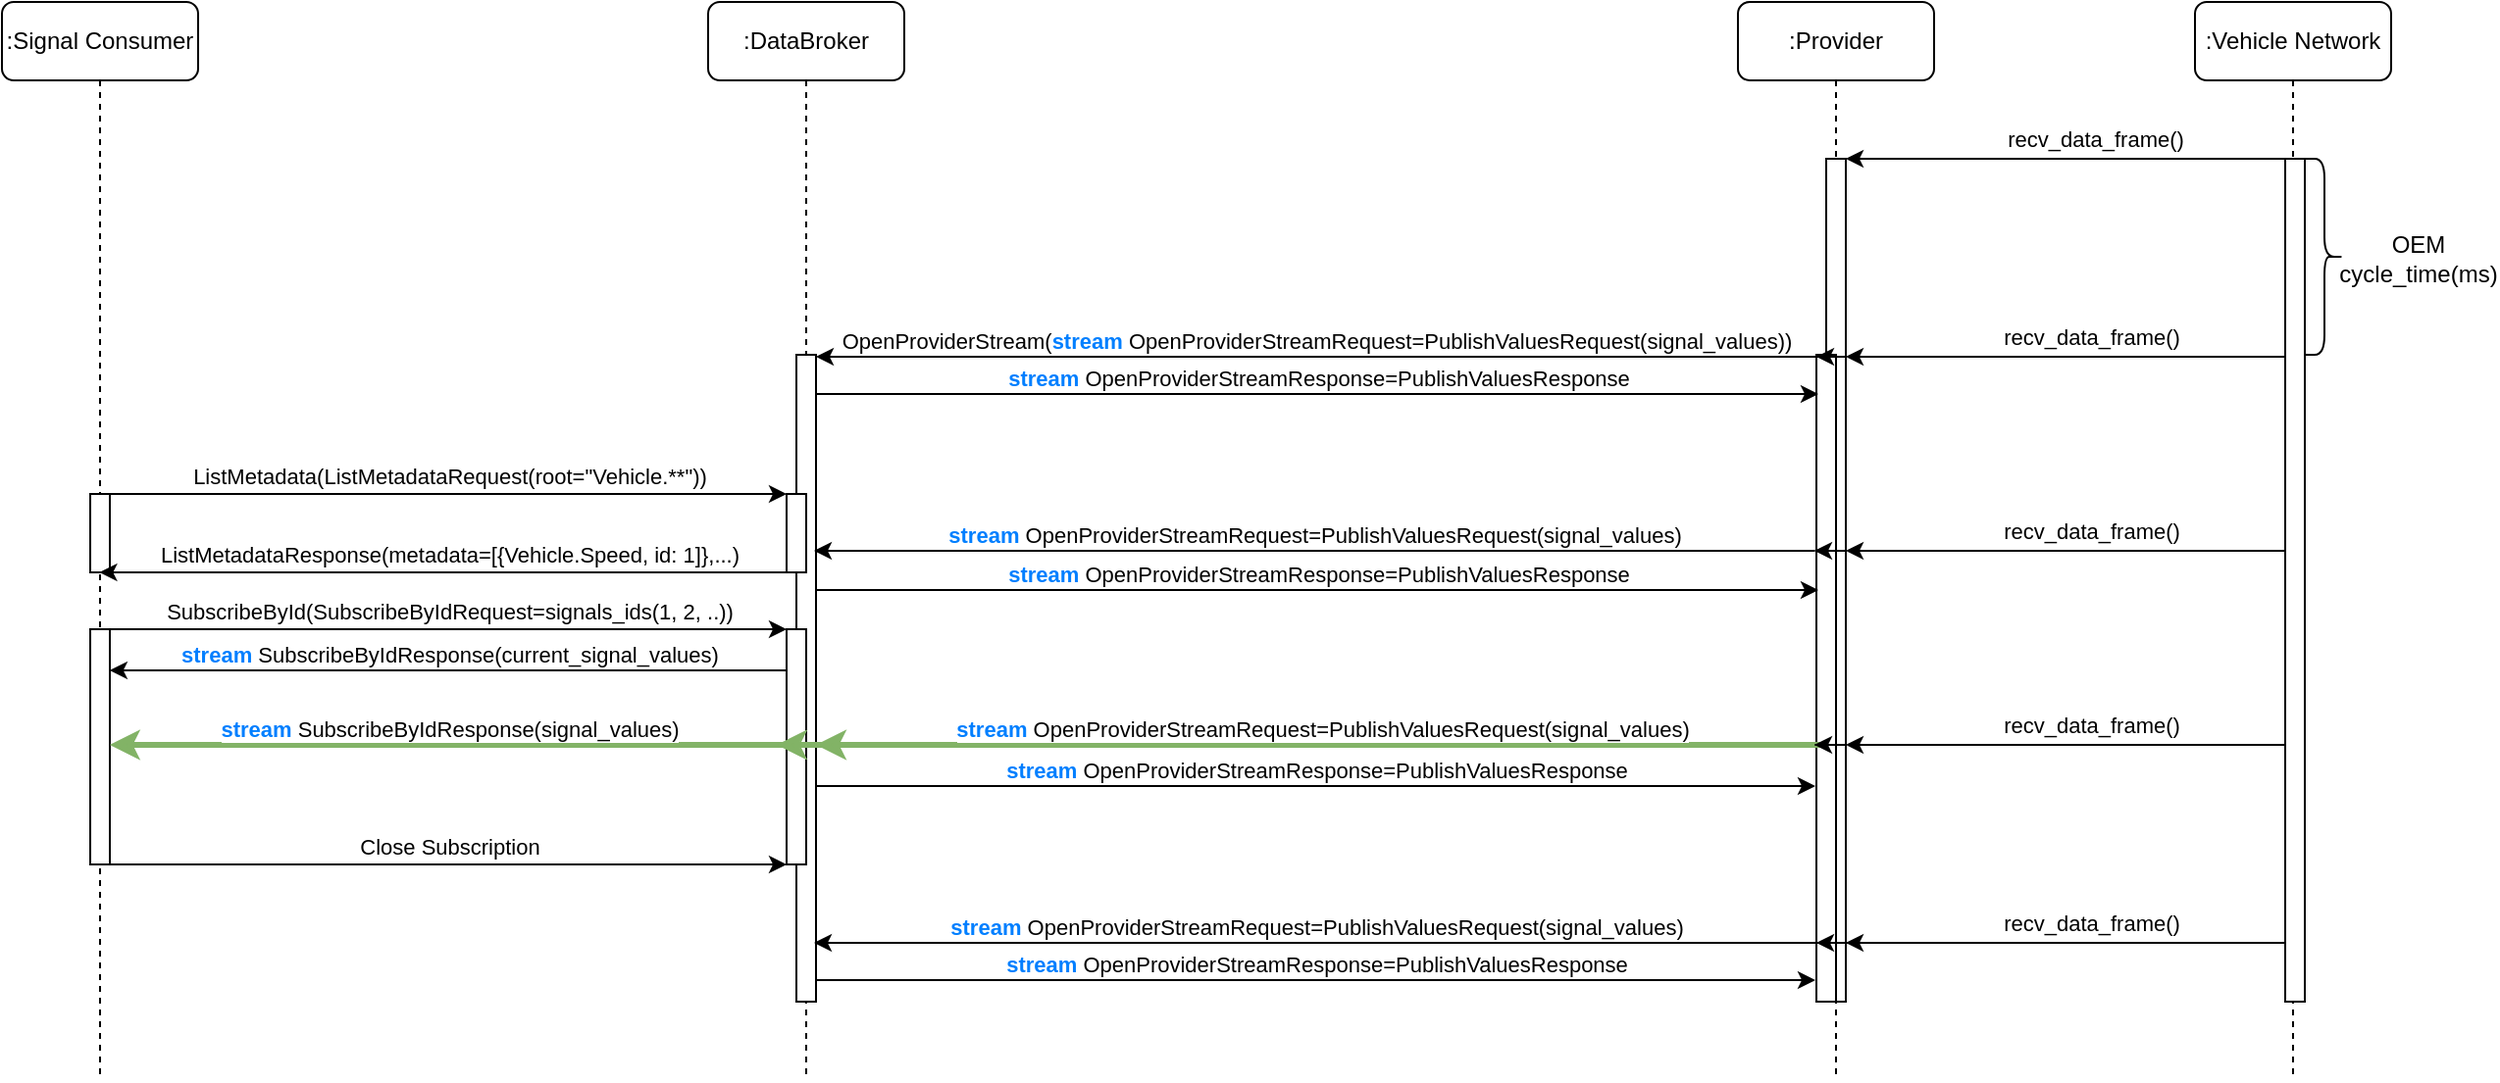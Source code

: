 <mxfile>
    <diagram name="Seite-1" id="DjCrLJOEe4nHxTjUXNSd">
        <mxGraphModel dx="1749" dy="956" grid="1" gridSize="10" guides="1" tooltips="1" connect="1" arrows="1" fold="1" page="1" pageScale="1" pageWidth="827" pageHeight="1169" math="0" shadow="0">
            <root>
                <mxCell id="0"/>
                <mxCell id="1" parent="0"/>
                <mxCell id="sU0O0qOnpkfrYUOIyIDh-27" value=":DataBroker" style="shape=umlLifeline;perimeter=lifelinePerimeter;whiteSpace=wrap;html=1;container=1;collapsible=0;recursiveResize=0;outlineConnect=0;rounded=1;" parent="1" vertex="1">
                    <mxGeometry x="360" y="40" width="100" height="550" as="geometry"/>
                </mxCell>
                <mxCell id="56O69Gt65AHP2GdqeosO-17" value="" style="html=1;points=[[0,0,0,0,5],[0,1,0,0,-5],[1,0,0,0,5],[1,1,0,0,-5]];perimeter=orthogonalPerimeter;outlineConnect=0;targetShapes=umlLifeline;portConstraint=eastwest;newEdgeStyle={&quot;curved&quot;:0,&quot;rounded&quot;:0};" parent="sU0O0qOnpkfrYUOIyIDh-27" vertex="1">
                    <mxGeometry x="45" y="180" width="10" height="330" as="geometry"/>
                </mxCell>
                <mxCell id="56O69Gt65AHP2GdqeosO-10" value="" style="html=1;points=[[0,0,0,0,5],[0,1,0,0,-5],[1,0,0,0,5],[1,1,0,0,-5]];perimeter=orthogonalPerimeter;outlineConnect=0;targetShapes=umlLifeline;portConstraint=eastwest;newEdgeStyle={&quot;curved&quot;:0,&quot;rounded&quot;:0};" parent="sU0O0qOnpkfrYUOIyIDh-27" vertex="1">
                    <mxGeometry x="40" y="251" width="10" height="40" as="geometry"/>
                </mxCell>
                <mxCell id="56O69Gt65AHP2GdqeosO-33" value="" style="html=1;points=[[0,0,0,0,5],[0,1,0,0,-5],[1,0,0,0,5],[1,1,0,0,-5]];perimeter=orthogonalPerimeter;outlineConnect=0;targetShapes=umlLifeline;portConstraint=eastwest;newEdgeStyle={&quot;curved&quot;:0,&quot;rounded&quot;:0};" parent="sU0O0qOnpkfrYUOIyIDh-27" vertex="1">
                    <mxGeometry x="40" y="320" width="10" height="120" as="geometry"/>
                </mxCell>
                <mxCell id="sU0O0qOnpkfrYUOIyIDh-33" value=":Signal Consumer" style="shape=umlLifeline;perimeter=lifelinePerimeter;whiteSpace=wrap;html=1;container=1;collapsible=0;recursiveResize=0;outlineConnect=0;rounded=1;" parent="1" vertex="1">
                    <mxGeometry y="40" width="100" height="550" as="geometry"/>
                </mxCell>
                <mxCell id="56O69Gt65AHP2GdqeosO-4" value="" style="html=1;points=[[0,0,0,0,5],[0,1,0,0,-5],[1,0,0,0,5],[1,1,0,0,-5]];perimeter=orthogonalPerimeter;outlineConnect=0;targetShapes=umlLifeline;portConstraint=eastwest;newEdgeStyle={&quot;curved&quot;:0,&quot;rounded&quot;:0};" parent="sU0O0qOnpkfrYUOIyIDh-33" vertex="1">
                    <mxGeometry x="45" y="251" width="10" height="40" as="geometry"/>
                </mxCell>
                <mxCell id="56O69Gt65AHP2GdqeosO-28" value="" style="html=1;points=[[0,0,0,0,5],[0,1,0,0,-5],[1,0,0,0,5],[1,1,0,0,-5]];perimeter=orthogonalPerimeter;outlineConnect=0;targetShapes=umlLifeline;portConstraint=eastwest;newEdgeStyle={&quot;curved&quot;:0,&quot;rounded&quot;:0};" parent="sU0O0qOnpkfrYUOIyIDh-33" vertex="1">
                    <mxGeometry x="45" y="320" width="10" height="120" as="geometry"/>
                </mxCell>
                <mxCell id="56O69Gt65AHP2GdqeosO-29" value="" style="endArrow=classic;html=1;rounded=0;" parent="sU0O0qOnpkfrYUOIyIDh-33" edge="1" target="56O69Gt65AHP2GdqeosO-33">
                    <mxGeometry relative="1" as="geometry">
                        <mxPoint x="55" y="320" as="sourcePoint"/>
                        <mxPoint x="395" y="320" as="targetPoint"/>
                    </mxGeometry>
                </mxCell>
                <mxCell id="56O69Gt65AHP2GdqeosO-30" value="SubscribeById(SubscribeByIdRequest=signals_ids(1, 2, ..))" style="edgeLabel;resizable=0;html=1;;align=center;verticalAlign=middle;" parent="56O69Gt65AHP2GdqeosO-29" connectable="0" vertex="1">
                    <mxGeometry relative="1" as="geometry">
                        <mxPoint y="-9" as="offset"/>
                    </mxGeometry>
                </mxCell>
                <mxCell id="sU0O0qOnpkfrYUOIyIDh-39" value=":Provider" style="shape=umlLifeline;perimeter=lifelinePerimeter;whiteSpace=wrap;html=1;container=1;collapsible=0;recursiveResize=0;outlineConnect=0;rounded=1;" parent="1" vertex="1">
                    <mxGeometry x="885" y="40" width="100" height="550" as="geometry"/>
                </mxCell>
                <mxCell id="56O69Gt65AHP2GdqeosO-8" value="" style="html=1;points=[[0,0,0,0,5],[0,1,0,0,-5],[1,0,0,0,5],[1,1,0,0,-5]];perimeter=orthogonalPerimeter;outlineConnect=0;targetShapes=umlLifeline;portConstraint=eastwest;newEdgeStyle={&quot;curved&quot;:0,&quot;rounded&quot;:0};" parent="sU0O0qOnpkfrYUOIyIDh-39" vertex="1">
                    <mxGeometry x="45" y="80" width="10" height="430" as="geometry"/>
                </mxCell>
                <mxCell id="56O69Gt65AHP2GdqeosO-18" value="" style="html=1;points=[[0,0,0,0,5],[0,1,0,0,-5],[1,0,0,0,5],[1,1,0,0,-5]];perimeter=orthogonalPerimeter;outlineConnect=0;targetShapes=umlLifeline;portConstraint=eastwest;newEdgeStyle={&quot;curved&quot;:0,&quot;rounded&quot;:0};" parent="sU0O0qOnpkfrYUOIyIDh-39" vertex="1">
                    <mxGeometry x="40" y="180" width="10" height="330" as="geometry"/>
                </mxCell>
                <mxCell id="F12XuqrCXp2MlrNHf4EK-3" value="" style="endArrow=classic;html=1;rounded=0;" parent="sU0O0qOnpkfrYUOIyIDh-39" edge="1">
                    <mxGeometry relative="1" as="geometry">
                        <mxPoint x="279" y="280" as="sourcePoint"/>
                        <mxPoint x="55" y="280" as="targetPoint"/>
                    </mxGeometry>
                </mxCell>
                <mxCell id="F12XuqrCXp2MlrNHf4EK-4" value="recv_data_frame()" style="edgeLabel;resizable=0;html=1;;align=center;verticalAlign=middle;" parent="F12XuqrCXp2MlrNHf4EK-3" connectable="0" vertex="1">
                    <mxGeometry relative="1" as="geometry">
                        <mxPoint x="13" y="-10" as="offset"/>
                    </mxGeometry>
                </mxCell>
                <mxCell id="F12XuqrCXp2MlrNHf4EK-5" value="" style="endArrow=classic;html=1;rounded=0;" parent="sU0O0qOnpkfrYUOIyIDh-39" edge="1">
                    <mxGeometry relative="1" as="geometry">
                        <mxPoint x="279" y="379" as="sourcePoint"/>
                        <mxPoint x="55" y="379" as="targetPoint"/>
                    </mxGeometry>
                </mxCell>
                <mxCell id="F12XuqrCXp2MlrNHf4EK-6" value="recv_data_frame()" style="edgeLabel;resizable=0;html=1;;align=center;verticalAlign=middle;" parent="F12XuqrCXp2MlrNHf4EK-5" connectable="0" vertex="1">
                    <mxGeometry relative="1" as="geometry">
                        <mxPoint x="13" y="-10" as="offset"/>
                    </mxGeometry>
                </mxCell>
                <mxCell id="F12XuqrCXp2MlrNHf4EK-11" value="" style="endArrow=classic;html=1;rounded=0;" parent="sU0O0qOnpkfrYUOIyIDh-39" edge="1">
                    <mxGeometry width="50" height="50" relative="1" as="geometry">
                        <mxPoint x="40.222" y="181" as="sourcePoint"/>
                        <mxPoint x="40.0" y="181" as="targetPoint"/>
                        <Array as="points">
                            <mxPoint x="55" y="181"/>
                        </Array>
                    </mxGeometry>
                </mxCell>
                <mxCell id="56O69Gt65AHP2GdqeosO-2" value=":Vehicle Network" style="shape=umlLifeline;perimeter=lifelinePerimeter;whiteSpace=wrap;html=1;container=1;collapsible=0;recursiveResize=0;outlineConnect=0;rounded=1;" parent="1" vertex="1">
                    <mxGeometry x="1118" y="40" width="100" height="550" as="geometry"/>
                </mxCell>
                <mxCell id="56O69Gt65AHP2GdqeosO-5" value="" style="html=1;points=[[0,0,0,0,5],[0,1,0,0,-5],[1,0,0,0,5],[1,1,0,0,-5]];perimeter=orthogonalPerimeter;outlineConnect=0;targetShapes=umlLifeline;portConstraint=eastwest;newEdgeStyle={&quot;curved&quot;:0,&quot;rounded&quot;:0};" parent="56O69Gt65AHP2GdqeosO-2" vertex="1">
                    <mxGeometry x="46" y="80" width="10" height="430" as="geometry"/>
                </mxCell>
                <mxCell id="5" value="" style="shape=curlyBracket;whiteSpace=wrap;html=1;rounded=1;flipH=1;labelPosition=right;verticalLabelPosition=middle;align=left;verticalAlign=middle;" parent="56O69Gt65AHP2GdqeosO-2" vertex="1">
                    <mxGeometry x="56" y="80" width="20" height="100" as="geometry"/>
                </mxCell>
                <mxCell id="56O69Gt65AHP2GdqeosO-14" value="" style="endArrow=classic;html=1;rounded=0;" parent="1" edge="1">
                    <mxGeometry relative="1" as="geometry">
                        <mxPoint x="405" y="331" as="sourcePoint"/>
                        <mxPoint x="49.7" y="331" as="targetPoint"/>
                    </mxGeometry>
                </mxCell>
                <mxCell id="56O69Gt65AHP2GdqeosO-15" value="ListMetadataResponse(metadata=[{Vehicle.Speed, id: 1]},...)" style="edgeLabel;resizable=0;html=1;;align=center;verticalAlign=middle;" parent="56O69Gt65AHP2GdqeosO-14" connectable="0" vertex="1">
                    <mxGeometry relative="1" as="geometry">
                        <mxPoint y="-9" as="offset"/>
                    </mxGeometry>
                </mxCell>
                <mxCell id="56O69Gt65AHP2GdqeosO-12" value="" style="endArrow=classic;html=1;rounded=0;" parent="1" edge="1">
                    <mxGeometry relative="1" as="geometry">
                        <mxPoint x="55" y="291.0" as="sourcePoint"/>
                        <mxPoint x="400" y="291" as="targetPoint"/>
                    </mxGeometry>
                </mxCell>
                <mxCell id="56O69Gt65AHP2GdqeosO-13" value="ListMetadata(ListMetadataRequest(root=&quot;Vehicle.**&quot;))" style="edgeLabel;resizable=0;html=1;;align=center;verticalAlign=middle;" parent="56O69Gt65AHP2GdqeosO-12" connectable="0" vertex="1">
                    <mxGeometry relative="1" as="geometry">
                        <mxPoint y="-9" as="offset"/>
                    </mxGeometry>
                </mxCell>
                <mxCell id="56O69Gt65AHP2GdqeosO-24" value="" style="endArrow=classic;html=1;rounded=0;" parent="1" edge="1">
                    <mxGeometry relative="1" as="geometry">
                        <mxPoint x="925" y="221" as="sourcePoint"/>
                        <mxPoint x="415" y="221" as="targetPoint"/>
                    </mxGeometry>
                </mxCell>
                <mxCell id="56O69Gt65AHP2GdqeosO-25" value="OpenProviderStream(&lt;b&gt;&lt;font color=&quot;#007fff&quot;&gt;stream&lt;/font&gt;&lt;/b&gt;&amp;nbsp;OpenProviderStreamRequest=PublishValuesRequest(signal_values))" style="edgeLabel;resizable=0;html=1;;align=center;verticalAlign=middle;" parent="56O69Gt65AHP2GdqeosO-24" connectable="0" vertex="1">
                    <mxGeometry relative="1" as="geometry">
                        <mxPoint y="-8" as="offset"/>
                    </mxGeometry>
                </mxCell>
                <mxCell id="56O69Gt65AHP2GdqeosO-26" value="" style="endArrow=classic;html=1;rounded=0;" parent="1" edge="1">
                    <mxGeometry relative="1" as="geometry">
                        <mxPoint x="415" y="240" as="sourcePoint"/>
                        <mxPoint x="926" y="240" as="targetPoint"/>
                    </mxGeometry>
                </mxCell>
                <mxCell id="56O69Gt65AHP2GdqeosO-27" value="&lt;b&gt;&lt;font color=&quot;#007fff&quot;&gt;stream&lt;/font&gt;&lt;/b&gt;&amp;nbsp;OpenProviderStreamResponse=PublishValuesResponse" style="edgeLabel;resizable=0;html=1;;align=center;verticalAlign=middle;" parent="56O69Gt65AHP2GdqeosO-26" connectable="0" vertex="1">
                    <mxGeometry relative="1" as="geometry">
                        <mxPoint y="-8" as="offset"/>
                    </mxGeometry>
                </mxCell>
                <mxCell id="56O69Gt65AHP2GdqeosO-31" value="" style="endArrow=classic;html=1;rounded=0;fillColor=#d5e8d4;gradientColor=#97d077;strokeColor=#82b366;strokeWidth=3;" parent="1" edge="1">
                    <mxGeometry relative="1" as="geometry">
                        <mxPoint x="400" y="419" as="sourcePoint"/>
                        <mxPoint x="54.929" y="419" as="targetPoint"/>
                    </mxGeometry>
                </mxCell>
                <mxCell id="56O69Gt65AHP2GdqeosO-32" value="&lt;b&gt;&lt;font color=&quot;#007fff&quot;&gt;stream&lt;/font&gt;&lt;/b&gt; SubscribeByIdResponse(signal_values)" style="edgeLabel;resizable=0;html=1;;align=center;verticalAlign=middle;" parent="56O69Gt65AHP2GdqeosO-31" connectable="0" vertex="1">
                    <mxGeometry relative="1" as="geometry">
                        <mxPoint y="-8" as="offset"/>
                    </mxGeometry>
                </mxCell>
                <mxCell id="56O69Gt65AHP2GdqeosO-34" value="" style="endArrow=classic;html=1;rounded=0;" parent="1" edge="1" target="56O69Gt65AHP2GdqeosO-33">
                    <mxGeometry relative="1" as="geometry">
                        <mxPoint x="55" y="480" as="sourcePoint"/>
                        <mxPoint x="395" y="480" as="targetPoint"/>
                    </mxGeometry>
                </mxCell>
                <mxCell id="56O69Gt65AHP2GdqeosO-35" value="Close Subscription" style="edgeLabel;resizable=0;html=1;;align=center;verticalAlign=middle;" parent="56O69Gt65AHP2GdqeosO-34" connectable="0" vertex="1">
                    <mxGeometry relative="1" as="geometry">
                        <mxPoint y="-9" as="offset"/>
                    </mxGeometry>
                </mxCell>
                <mxCell id="56O69Gt65AHP2GdqeosO-36" value="" style="endArrow=classic;html=1;rounded=0;" parent="1" source="56O69Gt65AHP2GdqeosO-2" edge="1">
                    <mxGeometry relative="1" as="geometry">
                        <mxPoint x="1090" y="120" as="sourcePoint"/>
                        <mxPoint x="940" y="120" as="targetPoint"/>
                    </mxGeometry>
                </mxCell>
                <mxCell id="56O69Gt65AHP2GdqeosO-37" value="recv_data_frame()" style="edgeLabel;resizable=0;html=1;;align=center;verticalAlign=middle;" parent="56O69Gt65AHP2GdqeosO-36" connectable="0" vertex="1">
                    <mxGeometry relative="1" as="geometry">
                        <mxPoint x="13" y="-10" as="offset"/>
                    </mxGeometry>
                </mxCell>
                <mxCell id="56O69Gt65AHP2GdqeosO-38" value="" style="endArrow=classic;html=1;rounded=0;" parent="1" edge="1">
                    <mxGeometry relative="1" as="geometry">
                        <mxPoint x="924" y="320" as="sourcePoint"/>
                        <mxPoint x="414" y="320" as="targetPoint"/>
                    </mxGeometry>
                </mxCell>
                <mxCell id="56O69Gt65AHP2GdqeosO-39" value="&lt;b&gt;&lt;font color=&quot;#007fff&quot;&gt;stream&lt;/font&gt;&lt;/b&gt;&amp;nbsp;OpenProviderStreamRequest=PublishValuesRequest(signal_values)" style="edgeLabel;resizable=0;html=1;;align=center;verticalAlign=middle;" parent="56O69Gt65AHP2GdqeosO-38" connectable="0" vertex="1">
                    <mxGeometry relative="1" as="geometry">
                        <mxPoint y="-8" as="offset"/>
                    </mxGeometry>
                </mxCell>
                <mxCell id="56O69Gt65AHP2GdqeosO-40" value="" style="endArrow=classic;html=1;rounded=0;" parent="1" edge="1">
                    <mxGeometry relative="1" as="geometry">
                        <mxPoint x="415" y="340" as="sourcePoint"/>
                        <mxPoint x="926" y="340" as="targetPoint"/>
                    </mxGeometry>
                </mxCell>
                <mxCell id="56O69Gt65AHP2GdqeosO-41" value="&lt;b&gt;&lt;font color=&quot;#007fff&quot;&gt;stream&lt;/font&gt;&lt;/b&gt;&amp;nbsp;OpenProviderStreamResponse=PublishValuesResponse" style="edgeLabel;resizable=0;html=1;;align=center;verticalAlign=middle;" parent="56O69Gt65AHP2GdqeosO-40" connectable="0" vertex="1">
                    <mxGeometry relative="1" as="geometry">
                        <mxPoint y="-8" as="offset"/>
                    </mxGeometry>
                </mxCell>
                <mxCell id="56O69Gt65AHP2GdqeosO-42" value="" style="endArrow=classic;html=1;rounded=0;" parent="1" edge="1">
                    <mxGeometry relative="1" as="geometry">
                        <mxPoint x="415.0" y="440" as="sourcePoint"/>
                        <mxPoint x="924.5" y="440" as="targetPoint"/>
                    </mxGeometry>
                </mxCell>
                <mxCell id="56O69Gt65AHP2GdqeosO-43" value="&lt;b&gt;&lt;font color=&quot;#007fff&quot;&gt;stream&lt;/font&gt;&lt;/b&gt;&amp;nbsp;OpenProviderStreamResponse=PublishValuesResponse" style="edgeLabel;resizable=0;html=1;;align=center;verticalAlign=middle;" parent="56O69Gt65AHP2GdqeosO-42" connectable="0" vertex="1">
                    <mxGeometry relative="1" as="geometry">
                        <mxPoint y="-8" as="offset"/>
                    </mxGeometry>
                </mxCell>
                <mxCell id="56O69Gt65AHP2GdqeosO-44" value="" style="endArrow=classic;html=1;rounded=0;fontColor=default;labelBackgroundColor=default;fontStyle=0;strokeColor=#82b366;curved=0;fillColor=#d5e8d4;gradientColor=#97d077;strokeWidth=3;" parent="1" edge="1">
                    <mxGeometry relative="1" as="geometry">
                        <mxPoint x="930" y="419" as="sourcePoint"/>
                        <mxPoint x="415" y="419" as="targetPoint"/>
                    </mxGeometry>
                </mxCell>
                <mxCell id="56O69Gt65AHP2GdqeosO-45" value="&lt;b&gt;&lt;font color=&quot;#007fff&quot;&gt;stream&lt;/font&gt;&lt;/b&gt;&amp;nbsp;OpenProviderStreamRequest=PublishValuesRequest(signal_values)" style="edgeLabel;resizable=0;html=1;;align=center;verticalAlign=middle;" parent="56O69Gt65AHP2GdqeosO-44" connectable="0" vertex="1">
                    <mxGeometry relative="1" as="geometry">
                        <mxPoint y="-8" as="offset"/>
                    </mxGeometry>
                </mxCell>
                <mxCell id="56O69Gt65AHP2GdqeosO-46" value="" style="endArrow=classic;html=1;rounded=0;fillColor=#d5e8d4;gradientColor=#97d077;strokeColor=#82b366;strokeWidth=3;" parent="1" edge="1">
                    <mxGeometry width="50" height="50" relative="1" as="geometry">
                        <mxPoint x="420" y="419" as="sourcePoint"/>
                        <mxPoint x="395" y="419" as="targetPoint"/>
                    </mxGeometry>
                </mxCell>
                <mxCell id="56O69Gt65AHP2GdqeosO-47" value="" style="endArrow=classic;html=1;rounded=0;" parent="1" edge="1">
                    <mxGeometry relative="1" as="geometry">
                        <mxPoint x="925" y="520" as="sourcePoint"/>
                        <mxPoint x="414" y="520" as="targetPoint"/>
                    </mxGeometry>
                </mxCell>
                <mxCell id="56O69Gt65AHP2GdqeosO-48" value="&lt;b&gt;&lt;font color=&quot;#007fff&quot;&gt;stream&lt;/font&gt;&lt;/b&gt;&amp;nbsp;OpenProviderStreamRequest=PublishValuesRequest(signal_values)" style="edgeLabel;resizable=0;html=1;;align=center;verticalAlign=middle;" parent="56O69Gt65AHP2GdqeosO-47" connectable="0" vertex="1">
                    <mxGeometry relative="1" as="geometry">
                        <mxPoint y="-8" as="offset"/>
                    </mxGeometry>
                </mxCell>
                <mxCell id="56O69Gt65AHP2GdqeosO-49" value="" style="endArrow=classic;html=1;rounded=0;" parent="1" edge="1">
                    <mxGeometry relative="1" as="geometry">
                        <mxPoint x="415.0" y="539" as="sourcePoint"/>
                        <mxPoint x="924.5" y="539" as="targetPoint"/>
                    </mxGeometry>
                </mxCell>
                <mxCell id="56O69Gt65AHP2GdqeosO-50" value="&lt;b&gt;&lt;font color=&quot;#007fff&quot;&gt;stream&lt;/font&gt;&lt;/b&gt;&amp;nbsp;OpenProviderStreamResponse=PublishValuesResponse" style="edgeLabel;resizable=0;html=1;;align=center;verticalAlign=middle;" parent="56O69Gt65AHP2GdqeosO-49" connectable="0" vertex="1">
                    <mxGeometry relative="1" as="geometry">
                        <mxPoint y="-8" as="offset"/>
                    </mxGeometry>
                </mxCell>
                <mxCell id="F12XuqrCXp2MlrNHf4EK-1" value="" style="endArrow=classic;html=1;rounded=0;" parent="1" edge="1">
                    <mxGeometry relative="1" as="geometry">
                        <mxPoint x="1164" y="221" as="sourcePoint"/>
                        <mxPoint x="940" y="221" as="targetPoint"/>
                    </mxGeometry>
                </mxCell>
                <mxCell id="F12XuqrCXp2MlrNHf4EK-2" value="recv_data_frame()" style="edgeLabel;resizable=0;html=1;;align=center;verticalAlign=middle;" parent="F12XuqrCXp2MlrNHf4EK-1" connectable="0" vertex="1">
                    <mxGeometry relative="1" as="geometry">
                        <mxPoint x="13" y="-10" as="offset"/>
                    </mxGeometry>
                </mxCell>
                <mxCell id="F12XuqrCXp2MlrNHf4EK-7" value="" style="endArrow=classic;html=1;rounded=0;" parent="1" edge="1">
                    <mxGeometry relative="1" as="geometry">
                        <mxPoint x="1164" y="520" as="sourcePoint"/>
                        <mxPoint x="940" y="520" as="targetPoint"/>
                    </mxGeometry>
                </mxCell>
                <mxCell id="F12XuqrCXp2MlrNHf4EK-8" value="recv_data_frame()" style="edgeLabel;resizable=0;html=1;;align=center;verticalAlign=middle;" parent="F12XuqrCXp2MlrNHf4EK-7" connectable="0" vertex="1">
                    <mxGeometry relative="1" as="geometry">
                        <mxPoint x="13" y="-10" as="offset"/>
                    </mxGeometry>
                </mxCell>
                <mxCell id="F12XuqrCXp2MlrNHf4EK-10" value="OEM&lt;br&gt;cycle_time(ms)" style="text;html=1;align=center;verticalAlign=middle;whiteSpace=wrap;rounded=0;" parent="1" vertex="1">
                    <mxGeometry x="1202" y="156" width="60" height="30" as="geometry"/>
                </mxCell>
                <mxCell id="F12XuqrCXp2MlrNHf4EK-12" value="" style="endArrow=classic;html=1;rounded=0;" parent="1" edge="1">
                    <mxGeometry width="50" height="50" relative="1" as="geometry">
                        <mxPoint x="924.222" y="320" as="sourcePoint"/>
                        <mxPoint x="924.0" y="320" as="targetPoint"/>
                        <Array as="points">
                            <mxPoint x="940" y="320"/>
                        </Array>
                    </mxGeometry>
                </mxCell>
                <mxCell id="F12XuqrCXp2MlrNHf4EK-13" value="" style="endArrow=classic;html=1;rounded=0;" parent="1" edge="1">
                    <mxGeometry width="50" height="50" relative="1" as="geometry">
                        <mxPoint x="924.222" y="419" as="sourcePoint"/>
                        <mxPoint x="924.0" y="419" as="targetPoint"/>
                        <Array as="points">
                            <mxPoint x="940" y="419"/>
                        </Array>
                    </mxGeometry>
                </mxCell>
                <mxCell id="F12XuqrCXp2MlrNHf4EK-14" value="" style="endArrow=classic;html=1;rounded=0;" parent="1" edge="1">
                    <mxGeometry width="50" height="50" relative="1" as="geometry">
                        <mxPoint x="925.222" y="520" as="sourcePoint"/>
                        <mxPoint x="925.0" y="520" as="targetPoint"/>
                        <Array as="points">
                            <mxPoint x="941" y="520"/>
                        </Array>
                    </mxGeometry>
                </mxCell>
                <mxCell id="2" value="" style="endArrow=classic;html=1;rounded=0;strokeWidth=1;" parent="1" edge="1" source="56O69Gt65AHP2GdqeosO-33">
                    <mxGeometry relative="1" as="geometry">
                        <mxPoint x="395" y="381" as="sourcePoint"/>
                        <mxPoint x="54.929" y="381" as="targetPoint"/>
                    </mxGeometry>
                </mxCell>
                <mxCell id="3" value="&lt;b&gt;&lt;font color=&quot;#007fff&quot;&gt;stream&lt;/font&gt;&lt;/b&gt; SubscribeByIdResponse(current_signal_values)" style="edgeLabel;resizable=0;html=1;;align=center;verticalAlign=middle;" parent="2" connectable="0" vertex="1">
                    <mxGeometry relative="1" as="geometry">
                        <mxPoint y="-8" as="offset"/>
                    </mxGeometry>
                </mxCell>
            </root>
        </mxGraphModel>
    </diagram>
</mxfile>

